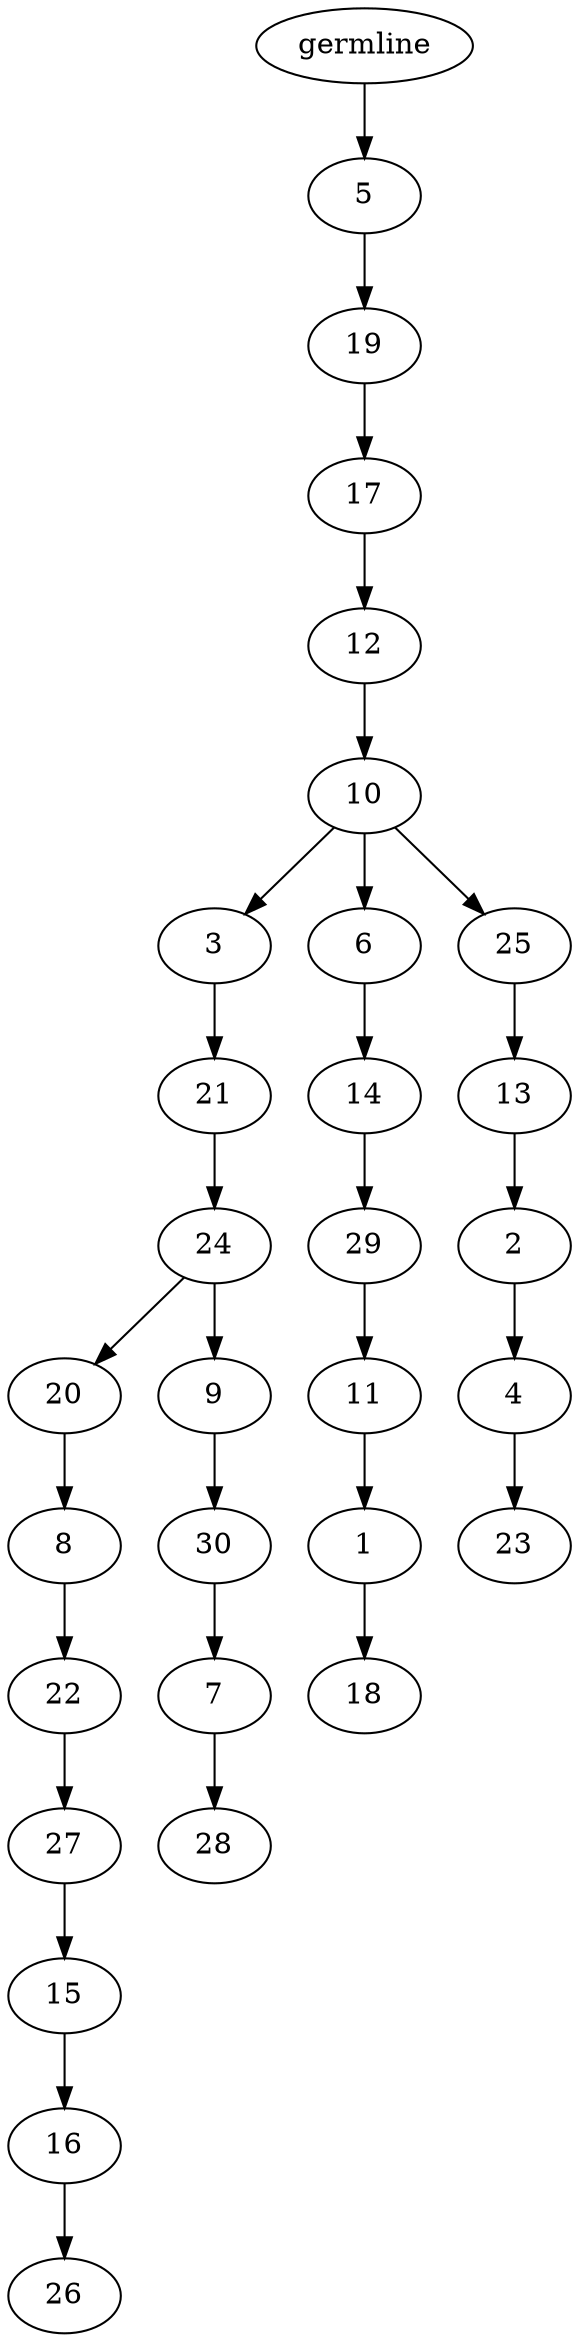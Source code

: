 digraph phylogeny {
	"30" [label="germline"];
	"30" -> "29";
	"29" [label="5"];
	"29" -> "28";
	"28" [label="19"];
	"28" -> "27";
	"27" [label="17"];
	"27" -> "26";
	"26" [label="12"];
	"26" -> "25";
	"25" [label="10"];
	"25" -> "24";
	"24" [label="3"];
	"24" -> "23";
	"23" [label="21"];
	"23" -> "22";
	"22" [label="24"];
	"22" -> "17";
	"17" [label="20"];
	"17" -> "16";
	"16" [label="8"];
	"16" -> "15";
	"15" [label="22"];
	"15" -> "14";
	"14" [label="27"];
	"14" -> "13";
	"13" [label="15"];
	"13" -> "12";
	"12" [label="16"];
	"12" -> "11";
	"11" [label="26"];
	"22" -> "21";
	"21" [label="9"];
	"21" -> "20";
	"20" [label="30"];
	"20" -> "19";
	"19" [label="7"];
	"19" -> "18";
	"18" [label="28"];
	"25" -> "9";
	"9" [label="6"];
	"9" -> "8";
	"8" [label="14"];
	"8" -> "3";
	"3" [label="29"];
	"3" -> "2";
	"2" [label="11"];
	"2" -> "1";
	"1" [label="1"];
	"1" -> "0";
	"0" [label="18"];
	"25" -> "7";
	"7" [label="25"];
	"7" -> "6";
	"6" [label="13"];
	"6" -> "5";
	"5" [label="2"];
	"5" -> "4";
	"4" [label="4"];
	"4" -> "10";
	"10" [label="23"];
}
